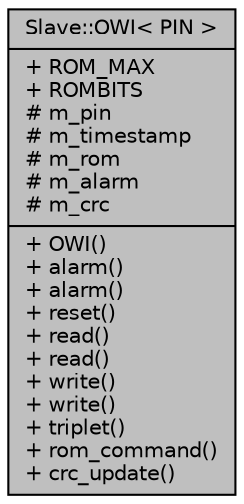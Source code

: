 digraph "Slave::OWI&lt; PIN &gt;"
{
  edge [fontname="Helvetica",fontsize="10",labelfontname="Helvetica",labelfontsize="10"];
  node [fontname="Helvetica",fontsize="10",shape=record];
  Node1 [label="{Slave::OWI\< PIN \>\n|+ ROM_MAX\l+ ROMBITS\l# m_pin\l# m_timestamp\l# m_rom\l# m_alarm\l# m_crc\l|+ OWI()\l+ alarm()\l+ alarm()\l+ reset()\l+ read()\l+ read()\l+ write()\l+ write()\l+ triplet()\l+ rom_command()\l+ crc_update()\l}",height=0.2,width=0.4,color="black", fillcolor="grey75", style="filled", fontcolor="black"];
}
